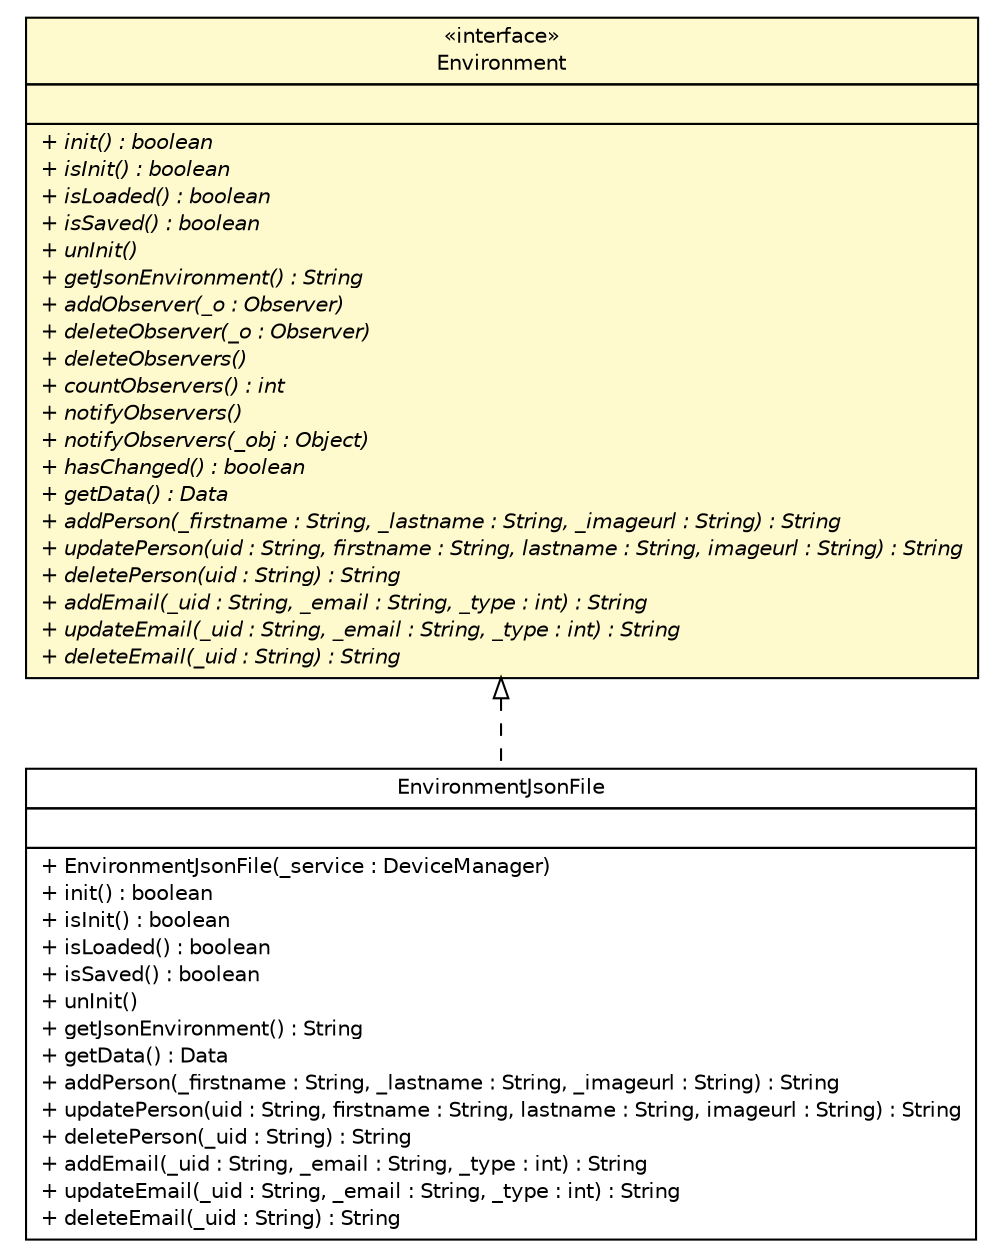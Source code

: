 #!/usr/local/bin/dot
#
# Class diagram 
# Generated by UMLGraph version 5.1 (http://www.umlgraph.org/)
#

digraph G {
	edge [fontname="Helvetica",fontsize=10,labelfontname="Helvetica",labelfontsize=10];
	node [fontname="Helvetica",fontsize=10,shape=plaintext];
	nodesep=0.25;
	ranksep=0.5;
	// com.connectlife.coreserver.environment.Environment
	c1053 [label=<<table title="com.connectlife.coreserver.environment.Environment" border="0" cellborder="1" cellspacing="0" cellpadding="2" port="p" bgcolor="lemonChiffon" href="./Environment.html">
		<tr><td><table border="0" cellspacing="0" cellpadding="1">
<tr><td align="center" balign="center"> &#171;interface&#187; </td></tr>
<tr><td align="center" balign="center"> Environment </td></tr>
		</table></td></tr>
		<tr><td><table border="0" cellspacing="0" cellpadding="1">
<tr><td align="left" balign="left">  </td></tr>
		</table></td></tr>
		<tr><td><table border="0" cellspacing="0" cellpadding="1">
<tr><td align="left" balign="left"><font face="Helvetica-Oblique" point-size="10.0"> + init() : boolean </font></td></tr>
<tr><td align="left" balign="left"><font face="Helvetica-Oblique" point-size="10.0"> + isInit() : boolean </font></td></tr>
<tr><td align="left" balign="left"><font face="Helvetica-Oblique" point-size="10.0"> + isLoaded() : boolean </font></td></tr>
<tr><td align="left" balign="left"><font face="Helvetica-Oblique" point-size="10.0"> + isSaved() : boolean </font></td></tr>
<tr><td align="left" balign="left"><font face="Helvetica-Oblique" point-size="10.0"> + unInit() </font></td></tr>
<tr><td align="left" balign="left"><font face="Helvetica-Oblique" point-size="10.0"> + getJsonEnvironment() : String </font></td></tr>
<tr><td align="left" balign="left"><font face="Helvetica-Oblique" point-size="10.0"> + addObserver(_o : Observer) </font></td></tr>
<tr><td align="left" balign="left"><font face="Helvetica-Oblique" point-size="10.0"> + deleteObserver(_o : Observer) </font></td></tr>
<tr><td align="left" balign="left"><font face="Helvetica-Oblique" point-size="10.0"> + deleteObservers() </font></td></tr>
<tr><td align="left" balign="left"><font face="Helvetica-Oblique" point-size="10.0"> + countObservers() : int </font></td></tr>
<tr><td align="left" balign="left"><font face="Helvetica-Oblique" point-size="10.0"> + notifyObservers() </font></td></tr>
<tr><td align="left" balign="left"><font face="Helvetica-Oblique" point-size="10.0"> + notifyObservers(_obj : Object) </font></td></tr>
<tr><td align="left" balign="left"><font face="Helvetica-Oblique" point-size="10.0"> + hasChanged() : boolean </font></td></tr>
<tr><td align="left" balign="left"><font face="Helvetica-Oblique" point-size="10.0"> + getData() : Data </font></td></tr>
<tr><td align="left" balign="left"><font face="Helvetica-Oblique" point-size="10.0"> + addPerson(_firstname : String, _lastname : String, _imageurl : String) : String </font></td></tr>
<tr><td align="left" balign="left"><font face="Helvetica-Oblique" point-size="10.0"> + updatePerson(uid : String, firstname : String, lastname : String, imageurl : String) : String </font></td></tr>
<tr><td align="left" balign="left"><font face="Helvetica-Oblique" point-size="10.0"> + deletePerson(uid : String) : String </font></td></tr>
<tr><td align="left" balign="left"><font face="Helvetica-Oblique" point-size="10.0"> + addEmail(_uid : String, _email : String, _type : int) : String </font></td></tr>
<tr><td align="left" balign="left"><font face="Helvetica-Oblique" point-size="10.0"> + updateEmail(_uid : String, _email : String, _type : int) : String </font></td></tr>
<tr><td align="left" balign="left"><font face="Helvetica-Oblique" point-size="10.0"> + deleteEmail(_uid : String) : String </font></td></tr>
		</table></td></tr>
		</table>>, fontname="Helvetica", fontcolor="black", fontsize=10.0];
	// com.connectlife.coreserver.environment.EnvironmentJsonFile
	c1056 [label=<<table title="com.connectlife.coreserver.environment.EnvironmentJsonFile" border="0" cellborder="1" cellspacing="0" cellpadding="2" port="p" href="./EnvironmentJsonFile.html">
		<tr><td><table border="0" cellspacing="0" cellpadding="1">
<tr><td align="center" balign="center"> EnvironmentJsonFile </td></tr>
		</table></td></tr>
		<tr><td><table border="0" cellspacing="0" cellpadding="1">
<tr><td align="left" balign="left">  </td></tr>
		</table></td></tr>
		<tr><td><table border="0" cellspacing="0" cellpadding="1">
<tr><td align="left" balign="left"> + EnvironmentJsonFile(_service : DeviceManager) </td></tr>
<tr><td align="left" balign="left"> + init() : boolean </td></tr>
<tr><td align="left" balign="left"> + isInit() : boolean </td></tr>
<tr><td align="left" balign="left"> + isLoaded() : boolean </td></tr>
<tr><td align="left" balign="left"> + isSaved() : boolean </td></tr>
<tr><td align="left" balign="left"> + unInit() </td></tr>
<tr><td align="left" balign="left"> + getJsonEnvironment() : String </td></tr>
<tr><td align="left" balign="left"> + getData() : Data </td></tr>
<tr><td align="left" balign="left"> + addPerson(_firstname : String, _lastname : String, _imageurl : String) : String </td></tr>
<tr><td align="left" balign="left"> + updatePerson(uid : String, firstname : String, lastname : String, imageurl : String) : String </td></tr>
<tr><td align="left" balign="left"> + deletePerson(_uid : String) : String </td></tr>
<tr><td align="left" balign="left"> + addEmail(_uid : String, _email : String, _type : int) : String </td></tr>
<tr><td align="left" balign="left"> + updateEmail(_uid : String, _email : String, _type : int) : String </td></tr>
<tr><td align="left" balign="left"> + deleteEmail(_uid : String) : String </td></tr>
		</table></td></tr>
		</table>>, fontname="Helvetica", fontcolor="black", fontsize=10.0];
	//com.connectlife.coreserver.environment.EnvironmentJsonFile implements com.connectlife.coreserver.environment.Environment
	c1053:p -> c1056:p [dir=back,arrowtail=empty,style=dashed];
}

